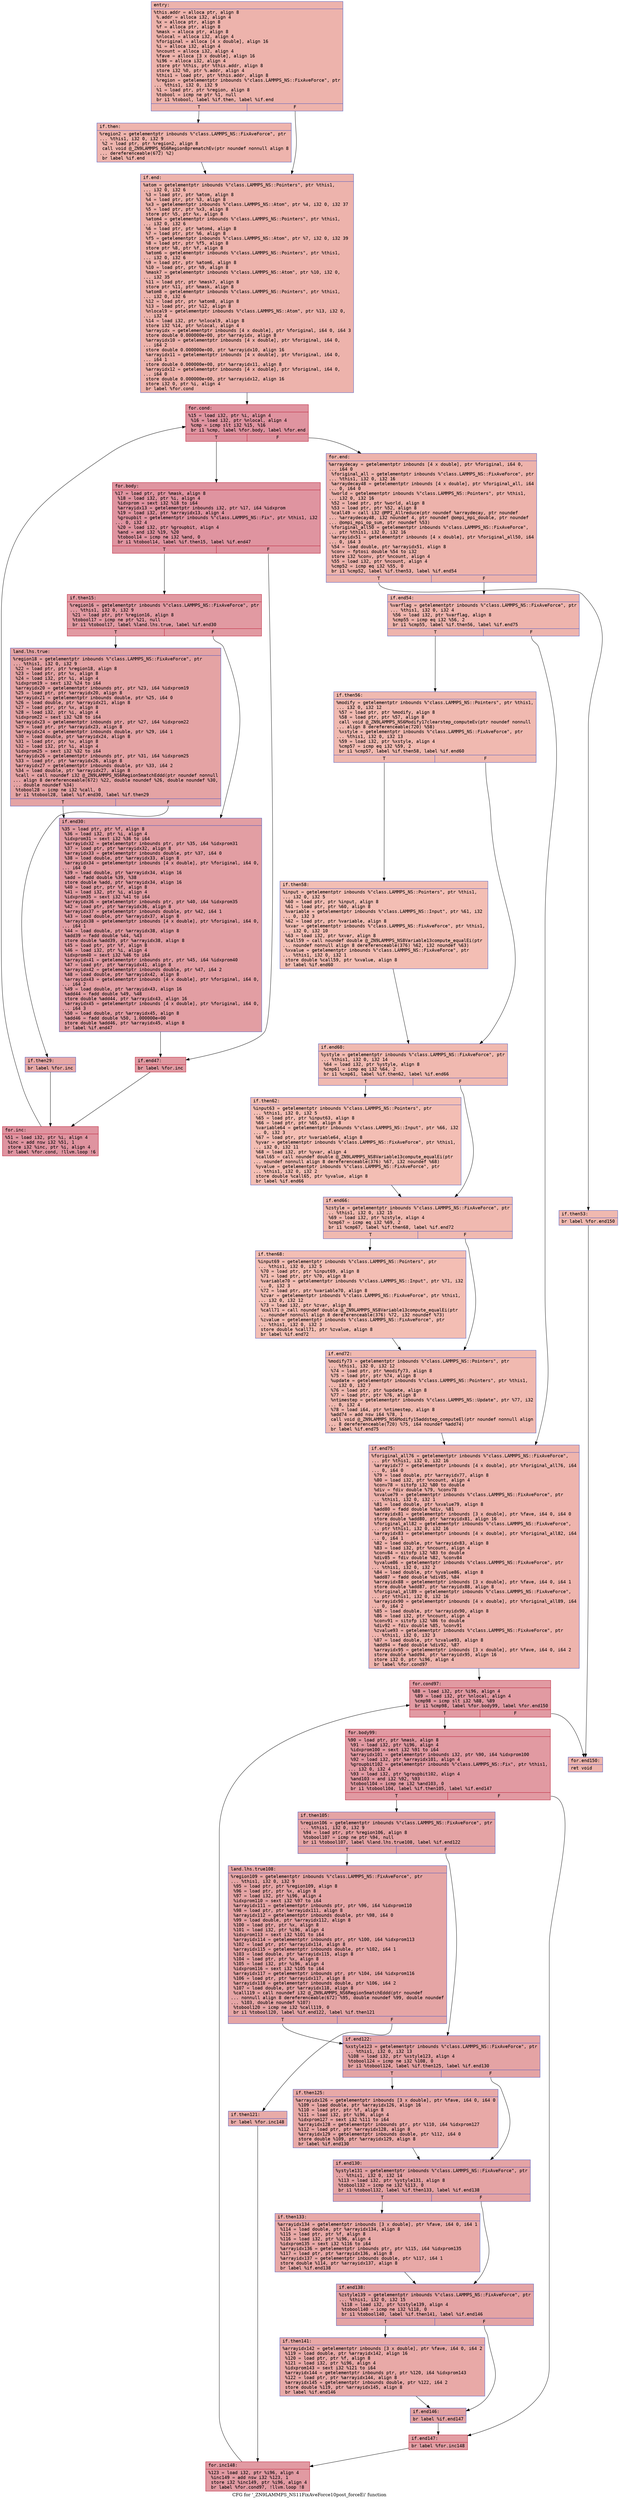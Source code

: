 digraph "CFG for '_ZN9LAMMPS_NS11FixAveForce10post_forceEi' function" {
	label="CFG for '_ZN9LAMMPS_NS11FixAveForce10post_forceEi' function";

	Node0x55ab5929d780 [shape=record,color="#3d50c3ff", style=filled, fillcolor="#d6524470" fontname="Courier",label="{entry:\l|  %this.addr = alloca ptr, align 8\l  %.addr = alloca i32, align 4\l  %x = alloca ptr, align 8\l  %f = alloca ptr, align 8\l  %mask = alloca ptr, align 8\l  %nlocal = alloca i32, align 4\l  %foriginal = alloca [4 x double], align 16\l  %i = alloca i32, align 4\l  %ncount = alloca i32, align 4\l  %fave = alloca [3 x double], align 16\l  %i96 = alloca i32, align 4\l  store ptr %this, ptr %this.addr, align 8\l  store i32 %0, ptr %.addr, align 4\l  %this1 = load ptr, ptr %this.addr, align 8\l  %region = getelementptr inbounds %\"class.LAMMPS_NS::FixAveForce\", ptr\l... %this1, i32 0, i32 9\l  %1 = load ptr, ptr %region, align 8\l  %tobool = icmp ne ptr %1, null\l  br i1 %tobool, label %if.then, label %if.end\l|{<s0>T|<s1>F}}"];
	Node0x55ab5929d780:s0 -> Node0x55ab5929e3c0[tooltip="entry -> if.then\nProbability 62.50%" ];
	Node0x55ab5929d780:s1 -> Node0x55ab5929e430[tooltip="entry -> if.end\nProbability 37.50%" ];
	Node0x55ab5929e3c0 [shape=record,color="#3d50c3ff", style=filled, fillcolor="#d8564670" fontname="Courier",label="{if.then:\l|  %region2 = getelementptr inbounds %\"class.LAMMPS_NS::FixAveForce\", ptr\l... %this1, i32 0, i32 9\l  %2 = load ptr, ptr %region2, align 8\l  call void @_ZN9LAMMPS_NS6Region8prematchEv(ptr noundef nonnull align 8\l... dereferenceable(672) %2)\l  br label %if.end\l}"];
	Node0x55ab5929e3c0 -> Node0x55ab5929e430[tooltip="if.then -> if.end\nProbability 100.00%" ];
	Node0x55ab5929e430 [shape=record,color="#3d50c3ff", style=filled, fillcolor="#d6524470" fontname="Courier",label="{if.end:\l|  %atom = getelementptr inbounds %\"class.LAMMPS_NS::Pointers\", ptr %this1,\l... i32 0, i32 6\l  %3 = load ptr, ptr %atom, align 8\l  %4 = load ptr, ptr %3, align 8\l  %x3 = getelementptr inbounds %\"class.LAMMPS_NS::Atom\", ptr %4, i32 0, i32 37\l  %5 = load ptr, ptr %x3, align 8\l  store ptr %5, ptr %x, align 8\l  %atom4 = getelementptr inbounds %\"class.LAMMPS_NS::Pointers\", ptr %this1,\l... i32 0, i32 6\l  %6 = load ptr, ptr %atom4, align 8\l  %7 = load ptr, ptr %6, align 8\l  %f5 = getelementptr inbounds %\"class.LAMMPS_NS::Atom\", ptr %7, i32 0, i32 39\l  %8 = load ptr, ptr %f5, align 8\l  store ptr %8, ptr %f, align 8\l  %atom6 = getelementptr inbounds %\"class.LAMMPS_NS::Pointers\", ptr %this1,\l... i32 0, i32 6\l  %9 = load ptr, ptr %atom6, align 8\l  %10 = load ptr, ptr %9, align 8\l  %mask7 = getelementptr inbounds %\"class.LAMMPS_NS::Atom\", ptr %10, i32 0,\l... i32 35\l  %11 = load ptr, ptr %mask7, align 8\l  store ptr %11, ptr %mask, align 8\l  %atom8 = getelementptr inbounds %\"class.LAMMPS_NS::Pointers\", ptr %this1,\l... i32 0, i32 6\l  %12 = load ptr, ptr %atom8, align 8\l  %13 = load ptr, ptr %12, align 8\l  %nlocal9 = getelementptr inbounds %\"class.LAMMPS_NS::Atom\", ptr %13, i32 0,\l... i32 4\l  %14 = load i32, ptr %nlocal9, align 8\l  store i32 %14, ptr %nlocal, align 4\l  %arrayidx = getelementptr inbounds [4 x double], ptr %foriginal, i64 0, i64 3\l  store double 0.000000e+00, ptr %arrayidx, align 8\l  %arrayidx10 = getelementptr inbounds [4 x double], ptr %foriginal, i64 0,\l... i64 2\l  store double 0.000000e+00, ptr %arrayidx10, align 16\l  %arrayidx11 = getelementptr inbounds [4 x double], ptr %foriginal, i64 0,\l... i64 1\l  store double 0.000000e+00, ptr %arrayidx11, align 8\l  %arrayidx12 = getelementptr inbounds [4 x double], ptr %foriginal, i64 0,\l... i64 0\l  store double 0.000000e+00, ptr %arrayidx12, align 16\l  store i32 0, ptr %i, align 4\l  br label %for.cond\l}"];
	Node0x55ab5929e430 -> Node0x55ab592a0520[tooltip="if.end -> for.cond\nProbability 100.00%" ];
	Node0x55ab592a0520 [shape=record,color="#b70d28ff", style=filled, fillcolor="#b70d2870" fontname="Courier",label="{for.cond:\l|  %15 = load i32, ptr %i, align 4\l  %16 = load i32, ptr %nlocal, align 4\l  %cmp = icmp slt i32 %15, %16\l  br i1 %cmp, label %for.body, label %for.end\l|{<s0>T|<s1>F}}"];
	Node0x55ab592a0520:s0 -> Node0x55ab592a07c0[tooltip="for.cond -> for.body\nProbability 96.88%" ];
	Node0x55ab592a0520:s1 -> Node0x55ab592a0840[tooltip="for.cond -> for.end\nProbability 3.12%" ];
	Node0x55ab592a07c0 [shape=record,color="#b70d28ff", style=filled, fillcolor="#b70d2870" fontname="Courier",label="{for.body:\l|  %17 = load ptr, ptr %mask, align 8\l  %18 = load i32, ptr %i, align 4\l  %idxprom = sext i32 %18 to i64\l  %arrayidx13 = getelementptr inbounds i32, ptr %17, i64 %idxprom\l  %19 = load i32, ptr %arrayidx13, align 4\l  %groupbit = getelementptr inbounds %\"class.LAMMPS_NS::Fix\", ptr %this1, i32\l... 0, i32 4\l  %20 = load i32, ptr %groupbit, align 4\l  %and = and i32 %19, %20\l  %tobool14 = icmp ne i32 %and, 0\l  br i1 %tobool14, label %if.then15, label %if.end47\l|{<s0>T|<s1>F}}"];
	Node0x55ab592a07c0:s0 -> Node0x55ab592a0f20[tooltip="for.body -> if.then15\nProbability 62.50%" ];
	Node0x55ab592a07c0:s1 -> Node0x55ab592a0fa0[tooltip="for.body -> if.end47\nProbability 37.50%" ];
	Node0x55ab592a0f20 [shape=record,color="#b70d28ff", style=filled, fillcolor="#bb1b2c70" fontname="Courier",label="{if.then15:\l|  %region16 = getelementptr inbounds %\"class.LAMMPS_NS::FixAveForce\", ptr\l... %this1, i32 0, i32 9\l  %21 = load ptr, ptr %region16, align 8\l  %tobool17 = icmp ne ptr %21, null\l  br i1 %tobool17, label %land.lhs.true, label %if.end30\l|{<s0>T|<s1>F}}"];
	Node0x55ab592a0f20:s0 -> Node0x55ab592a1360[tooltip="if.then15 -> land.lhs.true\nProbability 62.50%" ];
	Node0x55ab592a0f20:s1 -> Node0x55ab592a13e0[tooltip="if.then15 -> if.end30\nProbability 37.50%" ];
	Node0x55ab592a1360 [shape=record,color="#3d50c3ff", style=filled, fillcolor="#c32e3170" fontname="Courier",label="{land.lhs.true:\l|  %region18 = getelementptr inbounds %\"class.LAMMPS_NS::FixAveForce\", ptr\l... %this1, i32 0, i32 9\l  %22 = load ptr, ptr %region18, align 8\l  %23 = load ptr, ptr %x, align 8\l  %24 = load i32, ptr %i, align 4\l  %idxprom19 = sext i32 %24 to i64\l  %arrayidx20 = getelementptr inbounds ptr, ptr %23, i64 %idxprom19\l  %25 = load ptr, ptr %arrayidx20, align 8\l  %arrayidx21 = getelementptr inbounds double, ptr %25, i64 0\l  %26 = load double, ptr %arrayidx21, align 8\l  %27 = load ptr, ptr %x, align 8\l  %28 = load i32, ptr %i, align 4\l  %idxprom22 = sext i32 %28 to i64\l  %arrayidx23 = getelementptr inbounds ptr, ptr %27, i64 %idxprom22\l  %29 = load ptr, ptr %arrayidx23, align 8\l  %arrayidx24 = getelementptr inbounds double, ptr %29, i64 1\l  %30 = load double, ptr %arrayidx24, align 8\l  %31 = load ptr, ptr %x, align 8\l  %32 = load i32, ptr %i, align 4\l  %idxprom25 = sext i32 %32 to i64\l  %arrayidx26 = getelementptr inbounds ptr, ptr %31, i64 %idxprom25\l  %33 = load ptr, ptr %arrayidx26, align 8\l  %arrayidx27 = getelementptr inbounds double, ptr %33, i64 2\l  %34 = load double, ptr %arrayidx27, align 8\l  %call = call noundef i32 @_ZN9LAMMPS_NS6Region5matchEddd(ptr noundef nonnull\l... align 8 dereferenceable(672) %22, double noundef %26, double noundef %30,\l... double noundef %34)\l  %tobool28 = icmp ne i32 %call, 0\l  br i1 %tobool28, label %if.end30, label %if.then29\l|{<s0>T|<s1>F}}"];
	Node0x55ab592a1360:s0 -> Node0x55ab592a13e0[tooltip="land.lhs.true -> if.end30\nProbability 62.50%" ];
	Node0x55ab592a1360:s1 -> Node0x55ab592755f0[tooltip="land.lhs.true -> if.then29\nProbability 37.50%" ];
	Node0x55ab592755f0 [shape=record,color="#3d50c3ff", style=filled, fillcolor="#ca3b3770" fontname="Courier",label="{if.then29:\l|  br label %for.inc\l}"];
	Node0x55ab592755f0 -> Node0x55ab59275780[tooltip="if.then29 -> for.inc\nProbability 100.00%" ];
	Node0x55ab592a13e0 [shape=record,color="#3d50c3ff", style=filled, fillcolor="#be242e70" fontname="Courier",label="{if.end30:\l|  %35 = load ptr, ptr %f, align 8\l  %36 = load i32, ptr %i, align 4\l  %idxprom31 = sext i32 %36 to i64\l  %arrayidx32 = getelementptr inbounds ptr, ptr %35, i64 %idxprom31\l  %37 = load ptr, ptr %arrayidx32, align 8\l  %arrayidx33 = getelementptr inbounds double, ptr %37, i64 0\l  %38 = load double, ptr %arrayidx33, align 8\l  %arrayidx34 = getelementptr inbounds [4 x double], ptr %foriginal, i64 0,\l... i64 0\l  %39 = load double, ptr %arrayidx34, align 16\l  %add = fadd double %39, %38\l  store double %add, ptr %arrayidx34, align 16\l  %40 = load ptr, ptr %f, align 8\l  %41 = load i32, ptr %i, align 4\l  %idxprom35 = sext i32 %41 to i64\l  %arrayidx36 = getelementptr inbounds ptr, ptr %40, i64 %idxprom35\l  %42 = load ptr, ptr %arrayidx36, align 8\l  %arrayidx37 = getelementptr inbounds double, ptr %42, i64 1\l  %43 = load double, ptr %arrayidx37, align 8\l  %arrayidx38 = getelementptr inbounds [4 x double], ptr %foriginal, i64 0,\l... i64 1\l  %44 = load double, ptr %arrayidx38, align 8\l  %add39 = fadd double %44, %43\l  store double %add39, ptr %arrayidx38, align 8\l  %45 = load ptr, ptr %f, align 8\l  %46 = load i32, ptr %i, align 4\l  %idxprom40 = sext i32 %46 to i64\l  %arrayidx41 = getelementptr inbounds ptr, ptr %45, i64 %idxprom40\l  %47 = load ptr, ptr %arrayidx41, align 8\l  %arrayidx42 = getelementptr inbounds double, ptr %47, i64 2\l  %48 = load double, ptr %arrayidx42, align 8\l  %arrayidx43 = getelementptr inbounds [4 x double], ptr %foriginal, i64 0,\l... i64 2\l  %49 = load double, ptr %arrayidx43, align 16\l  %add44 = fadd double %49, %48\l  store double %add44, ptr %arrayidx43, align 16\l  %arrayidx45 = getelementptr inbounds [4 x double], ptr %foriginal, i64 0,\l... i64 3\l  %50 = load double, ptr %arrayidx45, align 8\l  %add46 = fadd double %50, 1.000000e+00\l  store double %add46, ptr %arrayidx45, align 8\l  br label %if.end47\l}"];
	Node0x55ab592a13e0 -> Node0x55ab592a0fa0[tooltip="if.end30 -> if.end47\nProbability 100.00%" ];
	Node0x55ab592a0fa0 [shape=record,color="#b70d28ff", style=filled, fillcolor="#bb1b2c70" fontname="Courier",label="{if.end47:\l|  br label %for.inc\l}"];
	Node0x55ab592a0fa0 -> Node0x55ab59275780[tooltip="if.end47 -> for.inc\nProbability 100.00%" ];
	Node0x55ab59275780 [shape=record,color="#b70d28ff", style=filled, fillcolor="#b70d2870" fontname="Courier",label="{for.inc:\l|  %51 = load i32, ptr %i, align 4\l  %inc = add nsw i32 %51, 1\l  store i32 %inc, ptr %i, align 4\l  br label %for.cond, !llvm.loop !6\l}"];
	Node0x55ab59275780 -> Node0x55ab592a0520[tooltip="for.inc -> for.cond\nProbability 100.00%" ];
	Node0x55ab592a0840 [shape=record,color="#3d50c3ff", style=filled, fillcolor="#d6524470" fontname="Courier",label="{for.end:\l|  %arraydecay = getelementptr inbounds [4 x double], ptr %foriginal, i64 0,\l... i64 0\l  %foriginal_all = getelementptr inbounds %\"class.LAMMPS_NS::FixAveForce\", ptr\l... %this1, i32 0, i32 16\l  %arraydecay48 = getelementptr inbounds [4 x double], ptr %foriginal_all, i64\l... 0, i64 0\l  %world = getelementptr inbounds %\"class.LAMMPS_NS::Pointers\", ptr %this1,\l... i32 0, i32 16\l  %52 = load ptr, ptr %world, align 8\l  %53 = load ptr, ptr %52, align 8\l  %call49 = call i32 @MPI_Allreduce(ptr noundef %arraydecay, ptr noundef\l... %arraydecay48, i32 noundef 4, ptr noundef @ompi_mpi_double, ptr noundef\l... @ompi_mpi_op_sum, ptr noundef %53)\l  %foriginal_all50 = getelementptr inbounds %\"class.LAMMPS_NS::FixAveForce\",\l... ptr %this1, i32 0, i32 16\l  %arrayidx51 = getelementptr inbounds [4 x double], ptr %foriginal_all50, i64\l... 0, i64 3\l  %54 = load double, ptr %arrayidx51, align 8\l  %conv = fptosi double %54 to i32\l  store i32 %conv, ptr %ncount, align 4\l  %55 = load i32, ptr %ncount, align 4\l  %cmp52 = icmp eq i32 %55, 0\l  br i1 %cmp52, label %if.then53, label %if.end54\l|{<s0>T|<s1>F}}"];
	Node0x55ab592a0840:s0 -> Node0x55ab592787e0[tooltip="for.end -> if.then53\nProbability 37.50%" ];
	Node0x55ab592a0840:s1 -> Node0x55ab59278860[tooltip="for.end -> if.end54\nProbability 62.50%" ];
	Node0x55ab592787e0 [shape=record,color="#3d50c3ff", style=filled, fillcolor="#de614d70" fontname="Courier",label="{if.then53:\l|  br label %for.end150\l}"];
	Node0x55ab592787e0 -> Node0x55ab59278990[tooltip="if.then53 -> for.end150\nProbability 100.00%" ];
	Node0x55ab59278860 [shape=record,color="#3d50c3ff", style=filled, fillcolor="#d8564670" fontname="Courier",label="{if.end54:\l|  %varflag = getelementptr inbounds %\"class.LAMMPS_NS::FixAveForce\", ptr\l... %this1, i32 0, i32 4\l  %56 = load i32, ptr %varflag, align 8\l  %cmp55 = icmp eq i32 %56, 2\l  br i1 %cmp55, label %if.then56, label %if.end75\l|{<s0>T|<s1>F}}"];
	Node0x55ab59278860:s0 -> Node0x55ab59278c90[tooltip="if.end54 -> if.then56\nProbability 50.00%" ];
	Node0x55ab59278860:s1 -> Node0x55ab59278d10[tooltip="if.end54 -> if.end75\nProbability 50.00%" ];
	Node0x55ab59278c90 [shape=record,color="#3d50c3ff", style=filled, fillcolor="#de614d70" fontname="Courier",label="{if.then56:\l|  %modify = getelementptr inbounds %\"class.LAMMPS_NS::Pointers\", ptr %this1,\l... i32 0, i32 12\l  %57 = load ptr, ptr %modify, align 8\l  %58 = load ptr, ptr %57, align 8\l  call void @_ZN9LAMMPS_NS6Modify17clearstep_computeEv(ptr noundef nonnull\l... align 8 dereferenceable(720) %58)\l  %xstyle = getelementptr inbounds %\"class.LAMMPS_NS::FixAveForce\", ptr\l... %this1, i32 0, i32 13\l  %59 = load i32, ptr %xstyle, align 4\l  %cmp57 = icmp eq i32 %59, 2\l  br i1 %cmp57, label %if.then58, label %if.end60\l|{<s0>T|<s1>F}}"];
	Node0x55ab59278c90:s0 -> Node0x55ab59279480[tooltip="if.then56 -> if.then58\nProbability 50.00%" ];
	Node0x55ab59278c90:s1 -> Node0x55ab592a1950[tooltip="if.then56 -> if.end60\nProbability 50.00%" ];
	Node0x55ab59279480 [shape=record,color="#3d50c3ff", style=filled, fillcolor="#e36c5570" fontname="Courier",label="{if.then58:\l|  %input = getelementptr inbounds %\"class.LAMMPS_NS::Pointers\", ptr %this1,\l... i32 0, i32 5\l  %60 = load ptr, ptr %input, align 8\l  %61 = load ptr, ptr %60, align 8\l  %variable = getelementptr inbounds %\"class.LAMMPS_NS::Input\", ptr %61, i32\l... 0, i32 3\l  %62 = load ptr, ptr %variable, align 8\l  %xvar = getelementptr inbounds %\"class.LAMMPS_NS::FixAveForce\", ptr %this1,\l... i32 0, i32 10\l  %63 = load i32, ptr %xvar, align 8\l  %call59 = call noundef double @_ZN9LAMMPS_NS8Variable13compute_equalEi(ptr\l... noundef nonnull align 8 dereferenceable(376) %62, i32 noundef %63)\l  %xvalue = getelementptr inbounds %\"class.LAMMPS_NS::FixAveForce\", ptr\l... %this1, i32 0, i32 1\l  store double %call59, ptr %xvalue, align 8\l  br label %if.end60\l}"];
	Node0x55ab59279480 -> Node0x55ab592a1950[tooltip="if.then58 -> if.end60\nProbability 100.00%" ];
	Node0x55ab592a1950 [shape=record,color="#3d50c3ff", style=filled, fillcolor="#de614d70" fontname="Courier",label="{if.end60:\l|  %ystyle = getelementptr inbounds %\"class.LAMMPS_NS::FixAveForce\", ptr\l... %this1, i32 0, i32 14\l  %64 = load i32, ptr %ystyle, align 8\l  %cmp61 = icmp eq i32 %64, 2\l  br i1 %cmp61, label %if.then62, label %if.end66\l|{<s0>T|<s1>F}}"];
	Node0x55ab592a1950:s0 -> Node0x55ab592abb60[tooltip="if.end60 -> if.then62\nProbability 50.00%" ];
	Node0x55ab592a1950:s1 -> Node0x55ab592abbb0[tooltip="if.end60 -> if.end66\nProbability 50.00%" ];
	Node0x55ab592abb60 [shape=record,color="#3d50c3ff", style=filled, fillcolor="#e36c5570" fontname="Courier",label="{if.then62:\l|  %input63 = getelementptr inbounds %\"class.LAMMPS_NS::Pointers\", ptr\l... %this1, i32 0, i32 5\l  %65 = load ptr, ptr %input63, align 8\l  %66 = load ptr, ptr %65, align 8\l  %variable64 = getelementptr inbounds %\"class.LAMMPS_NS::Input\", ptr %66, i32\l... 0, i32 3\l  %67 = load ptr, ptr %variable64, align 8\l  %yvar = getelementptr inbounds %\"class.LAMMPS_NS::FixAveForce\", ptr %this1,\l... i32 0, i32 11\l  %68 = load i32, ptr %yvar, align 4\l  %call65 = call noundef double @_ZN9LAMMPS_NS8Variable13compute_equalEi(ptr\l... noundef nonnull align 8 dereferenceable(376) %67, i32 noundef %68)\l  %yvalue = getelementptr inbounds %\"class.LAMMPS_NS::FixAveForce\", ptr\l... %this1, i32 0, i32 2\l  store double %call65, ptr %yvalue, align 8\l  br label %if.end66\l}"];
	Node0x55ab592abb60 -> Node0x55ab592abbb0[tooltip="if.then62 -> if.end66\nProbability 100.00%" ];
	Node0x55ab592abbb0 [shape=record,color="#3d50c3ff", style=filled, fillcolor="#de614d70" fontname="Courier",label="{if.end66:\l|  %zstyle = getelementptr inbounds %\"class.LAMMPS_NS::FixAveForce\", ptr\l... %this1, i32 0, i32 15\l  %69 = load i32, ptr %zstyle, align 4\l  %cmp67 = icmp eq i32 %69, 2\l  br i1 %cmp67, label %if.then68, label %if.end72\l|{<s0>T|<s1>F}}"];
	Node0x55ab592abbb0:s0 -> Node0x55ab592ac750[tooltip="if.end66 -> if.then68\nProbability 50.00%" ];
	Node0x55ab592abbb0:s1 -> Node0x55ab592ac7a0[tooltip="if.end66 -> if.end72\nProbability 50.00%" ];
	Node0x55ab592ac750 [shape=record,color="#3d50c3ff", style=filled, fillcolor="#e36c5570" fontname="Courier",label="{if.then68:\l|  %input69 = getelementptr inbounds %\"class.LAMMPS_NS::Pointers\", ptr\l... %this1, i32 0, i32 5\l  %70 = load ptr, ptr %input69, align 8\l  %71 = load ptr, ptr %70, align 8\l  %variable70 = getelementptr inbounds %\"class.LAMMPS_NS::Input\", ptr %71, i32\l... 0, i32 3\l  %72 = load ptr, ptr %variable70, align 8\l  %zvar = getelementptr inbounds %\"class.LAMMPS_NS::FixAveForce\", ptr %this1,\l... i32 0, i32 12\l  %73 = load i32, ptr %zvar, align 8\l  %call71 = call noundef double @_ZN9LAMMPS_NS8Variable13compute_equalEi(ptr\l... noundef nonnull align 8 dereferenceable(376) %72, i32 noundef %73)\l  %zvalue = getelementptr inbounds %\"class.LAMMPS_NS::FixAveForce\", ptr\l... %this1, i32 0, i32 3\l  store double %call71, ptr %zvalue, align 8\l  br label %if.end72\l}"];
	Node0x55ab592ac750 -> Node0x55ab592ac7a0[tooltip="if.then68 -> if.end72\nProbability 100.00%" ];
	Node0x55ab592ac7a0 [shape=record,color="#3d50c3ff", style=filled, fillcolor="#de614d70" fontname="Courier",label="{if.end72:\l|  %modify73 = getelementptr inbounds %\"class.LAMMPS_NS::Pointers\", ptr\l... %this1, i32 0, i32 12\l  %74 = load ptr, ptr %modify73, align 8\l  %75 = load ptr, ptr %74, align 8\l  %update = getelementptr inbounds %\"class.LAMMPS_NS::Pointers\", ptr %this1,\l... i32 0, i32 7\l  %76 = load ptr, ptr %update, align 8\l  %77 = load ptr, ptr %76, align 8\l  %ntimestep = getelementptr inbounds %\"class.LAMMPS_NS::Update\", ptr %77, i32\l... 0, i32 4\l  %78 = load i64, ptr %ntimestep, align 8\l  %add74 = add nsw i64 %78, 1\l  call void @_ZN9LAMMPS_NS6Modify15addstep_computeEl(ptr noundef nonnull align\l... 8 dereferenceable(720) %75, i64 noundef %add74)\l  br label %if.end75\l}"];
	Node0x55ab592ac7a0 -> Node0x55ab59278d10[tooltip="if.end72 -> if.end75\nProbability 100.00%" ];
	Node0x55ab59278d10 [shape=record,color="#3d50c3ff", style=filled, fillcolor="#d8564670" fontname="Courier",label="{if.end75:\l|  %foriginal_all76 = getelementptr inbounds %\"class.LAMMPS_NS::FixAveForce\",\l... ptr %this1, i32 0, i32 16\l  %arrayidx77 = getelementptr inbounds [4 x double], ptr %foriginal_all76, i64\l... 0, i64 0\l  %79 = load double, ptr %arrayidx77, align 8\l  %80 = load i32, ptr %ncount, align 4\l  %conv78 = sitofp i32 %80 to double\l  %div = fdiv double %79, %conv78\l  %xvalue79 = getelementptr inbounds %\"class.LAMMPS_NS::FixAveForce\", ptr\l... %this1, i32 0, i32 1\l  %81 = load double, ptr %xvalue79, align 8\l  %add80 = fadd double %div, %81\l  %arrayidx81 = getelementptr inbounds [3 x double], ptr %fave, i64 0, i64 0\l  store double %add80, ptr %arrayidx81, align 16\l  %foriginal_all82 = getelementptr inbounds %\"class.LAMMPS_NS::FixAveForce\",\l... ptr %this1, i32 0, i32 16\l  %arrayidx83 = getelementptr inbounds [4 x double], ptr %foriginal_all82, i64\l... 0, i64 1\l  %82 = load double, ptr %arrayidx83, align 8\l  %83 = load i32, ptr %ncount, align 4\l  %conv84 = sitofp i32 %83 to double\l  %div85 = fdiv double %82, %conv84\l  %yvalue86 = getelementptr inbounds %\"class.LAMMPS_NS::FixAveForce\", ptr\l... %this1, i32 0, i32 2\l  %84 = load double, ptr %yvalue86, align 8\l  %add87 = fadd double %div85, %84\l  %arrayidx88 = getelementptr inbounds [3 x double], ptr %fave, i64 0, i64 1\l  store double %add87, ptr %arrayidx88, align 8\l  %foriginal_all89 = getelementptr inbounds %\"class.LAMMPS_NS::FixAveForce\",\l... ptr %this1, i32 0, i32 16\l  %arrayidx90 = getelementptr inbounds [4 x double], ptr %foriginal_all89, i64\l... 0, i64 2\l  %85 = load double, ptr %arrayidx90, align 8\l  %86 = load i32, ptr %ncount, align 4\l  %conv91 = sitofp i32 %86 to double\l  %div92 = fdiv double %85, %conv91\l  %zvalue93 = getelementptr inbounds %\"class.LAMMPS_NS::FixAveForce\", ptr\l... %this1, i32 0, i32 3\l  %87 = load double, ptr %zvalue93, align 8\l  %add94 = fadd double %div92, %87\l  %arrayidx95 = getelementptr inbounds [3 x double], ptr %fave, i64 0, i64 2\l  store double %add94, ptr %arrayidx95, align 16\l  store i32 0, ptr %i96, align 4\l  br label %for.cond97\l}"];
	Node0x55ab59278d10 -> Node0x55ab592af0d0[tooltip="if.end75 -> for.cond97\nProbability 100.00%" ];
	Node0x55ab592af0d0 [shape=record,color="#b70d28ff", style=filled, fillcolor="#bb1b2c70" fontname="Courier",label="{for.cond97:\l|  %88 = load i32, ptr %i96, align 4\l  %89 = load i32, ptr %nlocal, align 4\l  %cmp98 = icmp slt i32 %88, %89\l  br i1 %cmp98, label %for.body99, label %for.end150\l|{<s0>T|<s1>F}}"];
	Node0x55ab592af0d0:s0 -> Node0x55ab592af370[tooltip="for.cond97 -> for.body99\nProbability 96.88%" ];
	Node0x55ab592af0d0:s1 -> Node0x55ab59278990[tooltip="for.cond97 -> for.end150\nProbability 3.12%" ];
	Node0x55ab592af370 [shape=record,color="#b70d28ff", style=filled, fillcolor="#bb1b2c70" fontname="Courier",label="{for.body99:\l|  %90 = load ptr, ptr %mask, align 8\l  %91 = load i32, ptr %i96, align 4\l  %idxprom100 = sext i32 %91 to i64\l  %arrayidx101 = getelementptr inbounds i32, ptr %90, i64 %idxprom100\l  %92 = load i32, ptr %arrayidx101, align 4\l  %groupbit102 = getelementptr inbounds %\"class.LAMMPS_NS::Fix\", ptr %this1,\l... i32 0, i32 4\l  %93 = load i32, ptr %groupbit102, align 4\l  %and103 = and i32 %92, %93\l  %tobool104 = icmp ne i32 %and103, 0\l  br i1 %tobool104, label %if.then105, label %if.end147\l|{<s0>T|<s1>F}}"];
	Node0x55ab592af370:s0 -> Node0x55ab592afa70[tooltip="for.body99 -> if.then105\nProbability 62.50%" ];
	Node0x55ab592af370:s1 -> Node0x55ab592afaf0[tooltip="for.body99 -> if.end147\nProbability 37.50%" ];
	Node0x55ab592afa70 [shape=record,color="#3d50c3ff", style=filled, fillcolor="#c32e3170" fontname="Courier",label="{if.then105:\l|  %region106 = getelementptr inbounds %\"class.LAMMPS_NS::FixAveForce\", ptr\l... %this1, i32 0, i32 9\l  %94 = load ptr, ptr %region106, align 8\l  %tobool107 = icmp ne ptr %94, null\l  br i1 %tobool107, label %land.lhs.true108, label %if.end122\l|{<s0>T|<s1>F}}"];
	Node0x55ab592afa70:s0 -> Node0x55ab592afe80[tooltip="if.then105 -> land.lhs.true108\nProbability 62.50%" ];
	Node0x55ab592afa70:s1 -> Node0x55ab592aff20[tooltip="if.then105 -> if.end122\nProbability 37.50%" ];
	Node0x55ab592afe80 [shape=record,color="#3d50c3ff", style=filled, fillcolor="#c5333470" fontname="Courier",label="{land.lhs.true108:\l|  %region109 = getelementptr inbounds %\"class.LAMMPS_NS::FixAveForce\", ptr\l... %this1, i32 0, i32 9\l  %95 = load ptr, ptr %region109, align 8\l  %96 = load ptr, ptr %x, align 8\l  %97 = load i32, ptr %i96, align 4\l  %idxprom110 = sext i32 %97 to i64\l  %arrayidx111 = getelementptr inbounds ptr, ptr %96, i64 %idxprom110\l  %98 = load ptr, ptr %arrayidx111, align 8\l  %arrayidx112 = getelementptr inbounds double, ptr %98, i64 0\l  %99 = load double, ptr %arrayidx112, align 8\l  %100 = load ptr, ptr %x, align 8\l  %101 = load i32, ptr %i96, align 4\l  %idxprom113 = sext i32 %101 to i64\l  %arrayidx114 = getelementptr inbounds ptr, ptr %100, i64 %idxprom113\l  %102 = load ptr, ptr %arrayidx114, align 8\l  %arrayidx115 = getelementptr inbounds double, ptr %102, i64 1\l  %103 = load double, ptr %arrayidx115, align 8\l  %104 = load ptr, ptr %x, align 8\l  %105 = load i32, ptr %i96, align 4\l  %idxprom116 = sext i32 %105 to i64\l  %arrayidx117 = getelementptr inbounds ptr, ptr %104, i64 %idxprom116\l  %106 = load ptr, ptr %arrayidx117, align 8\l  %arrayidx118 = getelementptr inbounds double, ptr %106, i64 2\l  %107 = load double, ptr %arrayidx118, align 8\l  %call119 = call noundef i32 @_ZN9LAMMPS_NS6Region5matchEddd(ptr noundef\l... nonnull align 8 dereferenceable(672) %95, double noundef %99, double noundef\l... %103, double noundef %107)\l  %tobool120 = icmp ne i32 %call119, 0\l  br i1 %tobool120, label %if.end122, label %if.then121\l|{<s0>T|<s1>F}}"];
	Node0x55ab592afe80:s0 -> Node0x55ab592aff20[tooltip="land.lhs.true108 -> if.end122\nProbability 62.50%" ];
	Node0x55ab592afe80:s1 -> Node0x55ab592b1950[tooltip="land.lhs.true108 -> if.then121\nProbability 37.50%" ];
	Node0x55ab592b1950 [shape=record,color="#3d50c3ff", style=filled, fillcolor="#cc403a70" fontname="Courier",label="{if.then121:\l|  br label %for.inc148\l}"];
	Node0x55ab592b1950 -> Node0x55ab592b1a50[tooltip="if.then121 -> for.inc148\nProbability 100.00%" ];
	Node0x55ab592aff20 [shape=record,color="#3d50c3ff", style=filled, fillcolor="#c32e3170" fontname="Courier",label="{if.end122:\l|  %xstyle123 = getelementptr inbounds %\"class.LAMMPS_NS::FixAveForce\", ptr\l... %this1, i32 0, i32 13\l  %108 = load i32, ptr %xstyle123, align 4\l  %tobool124 = icmp ne i32 %108, 0\l  br i1 %tobool124, label %if.then125, label %if.end130\l|{<s0>T|<s1>F}}"];
	Node0x55ab592aff20:s0 -> Node0x55ab592b1d40[tooltip="if.end122 -> if.then125\nProbability 62.50%" ];
	Node0x55ab592aff20:s1 -> Node0x55ab592b1dc0[tooltip="if.end122 -> if.end130\nProbability 37.50%" ];
	Node0x55ab592b1d40 [shape=record,color="#3d50c3ff", style=filled, fillcolor="#ca3b3770" fontname="Courier",label="{if.then125:\l|  %arrayidx126 = getelementptr inbounds [3 x double], ptr %fave, i64 0, i64 0\l  %109 = load double, ptr %arrayidx126, align 16\l  %110 = load ptr, ptr %f, align 8\l  %111 = load i32, ptr %i96, align 4\l  %idxprom127 = sext i32 %111 to i64\l  %arrayidx128 = getelementptr inbounds ptr, ptr %110, i64 %idxprom127\l  %112 = load ptr, ptr %arrayidx128, align 8\l  %arrayidx129 = getelementptr inbounds double, ptr %112, i64 0\l  store double %109, ptr %arrayidx129, align 8\l  br label %if.end130\l}"];
	Node0x55ab592b1d40 -> Node0x55ab592b1dc0[tooltip="if.then125 -> if.end130\nProbability 100.00%" ];
	Node0x55ab592b1dc0 [shape=record,color="#3d50c3ff", style=filled, fillcolor="#c32e3170" fontname="Courier",label="{if.end130:\l|  %ystyle131 = getelementptr inbounds %\"class.LAMMPS_NS::FixAveForce\", ptr\l... %this1, i32 0, i32 14\l  %113 = load i32, ptr %ystyle131, align 8\l  %tobool132 = icmp ne i32 %113, 0\l  br i1 %tobool132, label %if.then133, label %if.end138\l|{<s0>T|<s1>F}}"];
	Node0x55ab592b1dc0:s0 -> Node0x55ab592b27c0[tooltip="if.end130 -> if.then133\nProbability 62.50%" ];
	Node0x55ab592b1dc0:s1 -> Node0x55ab592b2840[tooltip="if.end130 -> if.end138\nProbability 37.50%" ];
	Node0x55ab592b27c0 [shape=record,color="#3d50c3ff", style=filled, fillcolor="#ca3b3770" fontname="Courier",label="{if.then133:\l|  %arrayidx134 = getelementptr inbounds [3 x double], ptr %fave, i64 0, i64 1\l  %114 = load double, ptr %arrayidx134, align 8\l  %115 = load ptr, ptr %f, align 8\l  %116 = load i32, ptr %i96, align 4\l  %idxprom135 = sext i32 %116 to i64\l  %arrayidx136 = getelementptr inbounds ptr, ptr %115, i64 %idxprom135\l  %117 = load ptr, ptr %arrayidx136, align 8\l  %arrayidx137 = getelementptr inbounds double, ptr %117, i64 1\l  store double %114, ptr %arrayidx137, align 8\l  br label %if.end138\l}"];
	Node0x55ab592b27c0 -> Node0x55ab592b2840[tooltip="if.then133 -> if.end138\nProbability 100.00%" ];
	Node0x55ab592b2840 [shape=record,color="#3d50c3ff", style=filled, fillcolor="#c32e3170" fontname="Courier",label="{if.end138:\l|  %zstyle139 = getelementptr inbounds %\"class.LAMMPS_NS::FixAveForce\", ptr\l... %this1, i32 0, i32 15\l  %118 = load i32, ptr %zstyle139, align 4\l  %tobool140 = icmp ne i32 %118, 0\l  br i1 %tobool140, label %if.then141, label %if.end146\l|{<s0>T|<s1>F}}"];
	Node0x55ab592b2840:s0 -> Node0x55ab592aa920[tooltip="if.end138 -> if.then141\nProbability 62.50%" ];
	Node0x55ab592b2840:s1 -> Node0x55ab592aa9a0[tooltip="if.end138 -> if.end146\nProbability 37.50%" ];
	Node0x55ab592aa920 [shape=record,color="#3d50c3ff", style=filled, fillcolor="#ca3b3770" fontname="Courier",label="{if.then141:\l|  %arrayidx142 = getelementptr inbounds [3 x double], ptr %fave, i64 0, i64 2\l  %119 = load double, ptr %arrayidx142, align 16\l  %120 = load ptr, ptr %f, align 8\l  %121 = load i32, ptr %i96, align 4\l  %idxprom143 = sext i32 %121 to i64\l  %arrayidx144 = getelementptr inbounds ptr, ptr %120, i64 %idxprom143\l  %122 = load ptr, ptr %arrayidx144, align 8\l  %arrayidx145 = getelementptr inbounds double, ptr %122, i64 2\l  store double %119, ptr %arrayidx145, align 8\l  br label %if.end146\l}"];
	Node0x55ab592aa920 -> Node0x55ab592aa9a0[tooltip="if.then141 -> if.end146\nProbability 100.00%" ];
	Node0x55ab592aa9a0 [shape=record,color="#3d50c3ff", style=filled, fillcolor="#c32e3170" fontname="Courier",label="{if.end146:\l|  br label %if.end147\l}"];
	Node0x55ab592aa9a0 -> Node0x55ab592afaf0[tooltip="if.end146 -> if.end147\nProbability 100.00%" ];
	Node0x55ab592afaf0 [shape=record,color="#b70d28ff", style=filled, fillcolor="#be242e70" fontname="Courier",label="{if.end147:\l|  br label %for.inc148\l}"];
	Node0x55ab592afaf0 -> Node0x55ab592b1a50[tooltip="if.end147 -> for.inc148\nProbability 100.00%" ];
	Node0x55ab592b1a50 [shape=record,color="#b70d28ff", style=filled, fillcolor="#bb1b2c70" fontname="Courier",label="{for.inc148:\l|  %123 = load i32, ptr %i96, align 4\l  %inc149 = add nsw i32 %123, 1\l  store i32 %inc149, ptr %i96, align 4\l  br label %for.cond97, !llvm.loop !8\l}"];
	Node0x55ab592b1a50 -> Node0x55ab592af0d0[tooltip="for.inc148 -> for.cond97\nProbability 100.00%" ];
	Node0x55ab59278990 [shape=record,color="#3d50c3ff", style=filled, fillcolor="#d6524470" fontname="Courier",label="{for.end150:\l|  ret void\l}"];
}
